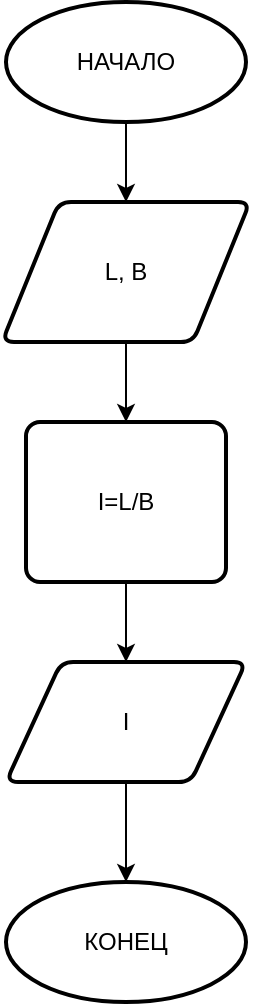 <mxfile version="20.3.0" type="device"><diagram id="LJNymXQr7f_ekibhF4zn" name="Страница 1"><mxGraphModel dx="1102" dy="865" grid="1" gridSize="10" guides="1" tooltips="1" connect="1" arrows="1" fold="1" page="1" pageScale="1" pageWidth="827" pageHeight="1169" math="0" shadow="0"><root><mxCell id="0"/><mxCell id="1" parent="0"/><mxCell id="PYnkULF94LPzKFrUeqdc-12" style="edgeStyle=orthogonalEdgeStyle;rounded=0;orthogonalLoop=1;jettySize=auto;html=1;exitX=0.5;exitY=1;exitDx=0;exitDy=0;exitPerimeter=0;entryX=0.5;entryY=0;entryDx=0;entryDy=0;" edge="1" parent="1" source="PYnkULF94LPzKFrUeqdc-2" target="PYnkULF94LPzKFrUeqdc-4"><mxGeometry relative="1" as="geometry"/></mxCell><mxCell id="PYnkULF94LPzKFrUeqdc-2" value="НАЧАЛО" style="strokeWidth=2;html=1;shape=mxgraph.flowchart.start_1;whiteSpace=wrap;" vertex="1" parent="1"><mxGeometry x="362" y="10" width="120" height="60" as="geometry"/></mxCell><mxCell id="PYnkULF94LPzKFrUeqdc-11" style="edgeStyle=orthogonalEdgeStyle;rounded=0;orthogonalLoop=1;jettySize=auto;html=1;exitX=0.5;exitY=1;exitDx=0;exitDy=0;entryX=0.5;entryY=0;entryDx=0;entryDy=0;" edge="1" parent="1" source="PYnkULF94LPzKFrUeqdc-4" target="PYnkULF94LPzKFrUeqdc-7"><mxGeometry relative="1" as="geometry"/></mxCell><mxCell id="PYnkULF94LPzKFrUeqdc-4" value="L, B" style="shape=parallelogram;html=1;strokeWidth=2;perimeter=parallelogramPerimeter;whiteSpace=wrap;rounded=1;arcSize=12;size=0.23;" vertex="1" parent="1"><mxGeometry x="360" y="110" width="124" height="70" as="geometry"/></mxCell><mxCell id="PYnkULF94LPzKFrUeqdc-13" style="edgeStyle=orthogonalEdgeStyle;rounded=0;orthogonalLoop=1;jettySize=auto;html=1;exitX=0.5;exitY=1;exitDx=0;exitDy=0;entryX=0.5;entryY=0;entryDx=0;entryDy=0;" edge="1" parent="1" source="PYnkULF94LPzKFrUeqdc-7" target="PYnkULF94LPzKFrUeqdc-9"><mxGeometry relative="1" as="geometry"/></mxCell><mxCell id="PYnkULF94LPzKFrUeqdc-7" value="I=L/B" style="rounded=1;whiteSpace=wrap;html=1;absoluteArcSize=1;arcSize=14;strokeWidth=2;" vertex="1" parent="1"><mxGeometry x="372" y="220" width="100" height="80" as="geometry"/></mxCell><mxCell id="PYnkULF94LPzKFrUeqdc-15" style="edgeStyle=orthogonalEdgeStyle;rounded=0;orthogonalLoop=1;jettySize=auto;html=1;exitX=0.5;exitY=1;exitDx=0;exitDy=0;entryX=0.5;entryY=0;entryDx=0;entryDy=0;entryPerimeter=0;" edge="1" parent="1" source="PYnkULF94LPzKFrUeqdc-9" target="PYnkULF94LPzKFrUeqdc-14"><mxGeometry relative="1" as="geometry"/></mxCell><mxCell id="PYnkULF94LPzKFrUeqdc-9" value="I" style="shape=parallelogram;html=1;strokeWidth=2;perimeter=parallelogramPerimeter;whiteSpace=wrap;rounded=1;arcSize=12;size=0.23;" vertex="1" parent="1"><mxGeometry x="362" y="340" width="120" height="60" as="geometry"/></mxCell><mxCell id="PYnkULF94LPzKFrUeqdc-14" value="КОНЕЦ" style="strokeWidth=2;html=1;shape=mxgraph.flowchart.start_1;whiteSpace=wrap;" vertex="1" parent="1"><mxGeometry x="362" y="450" width="120" height="60" as="geometry"/></mxCell></root></mxGraphModel></diagram></mxfile>